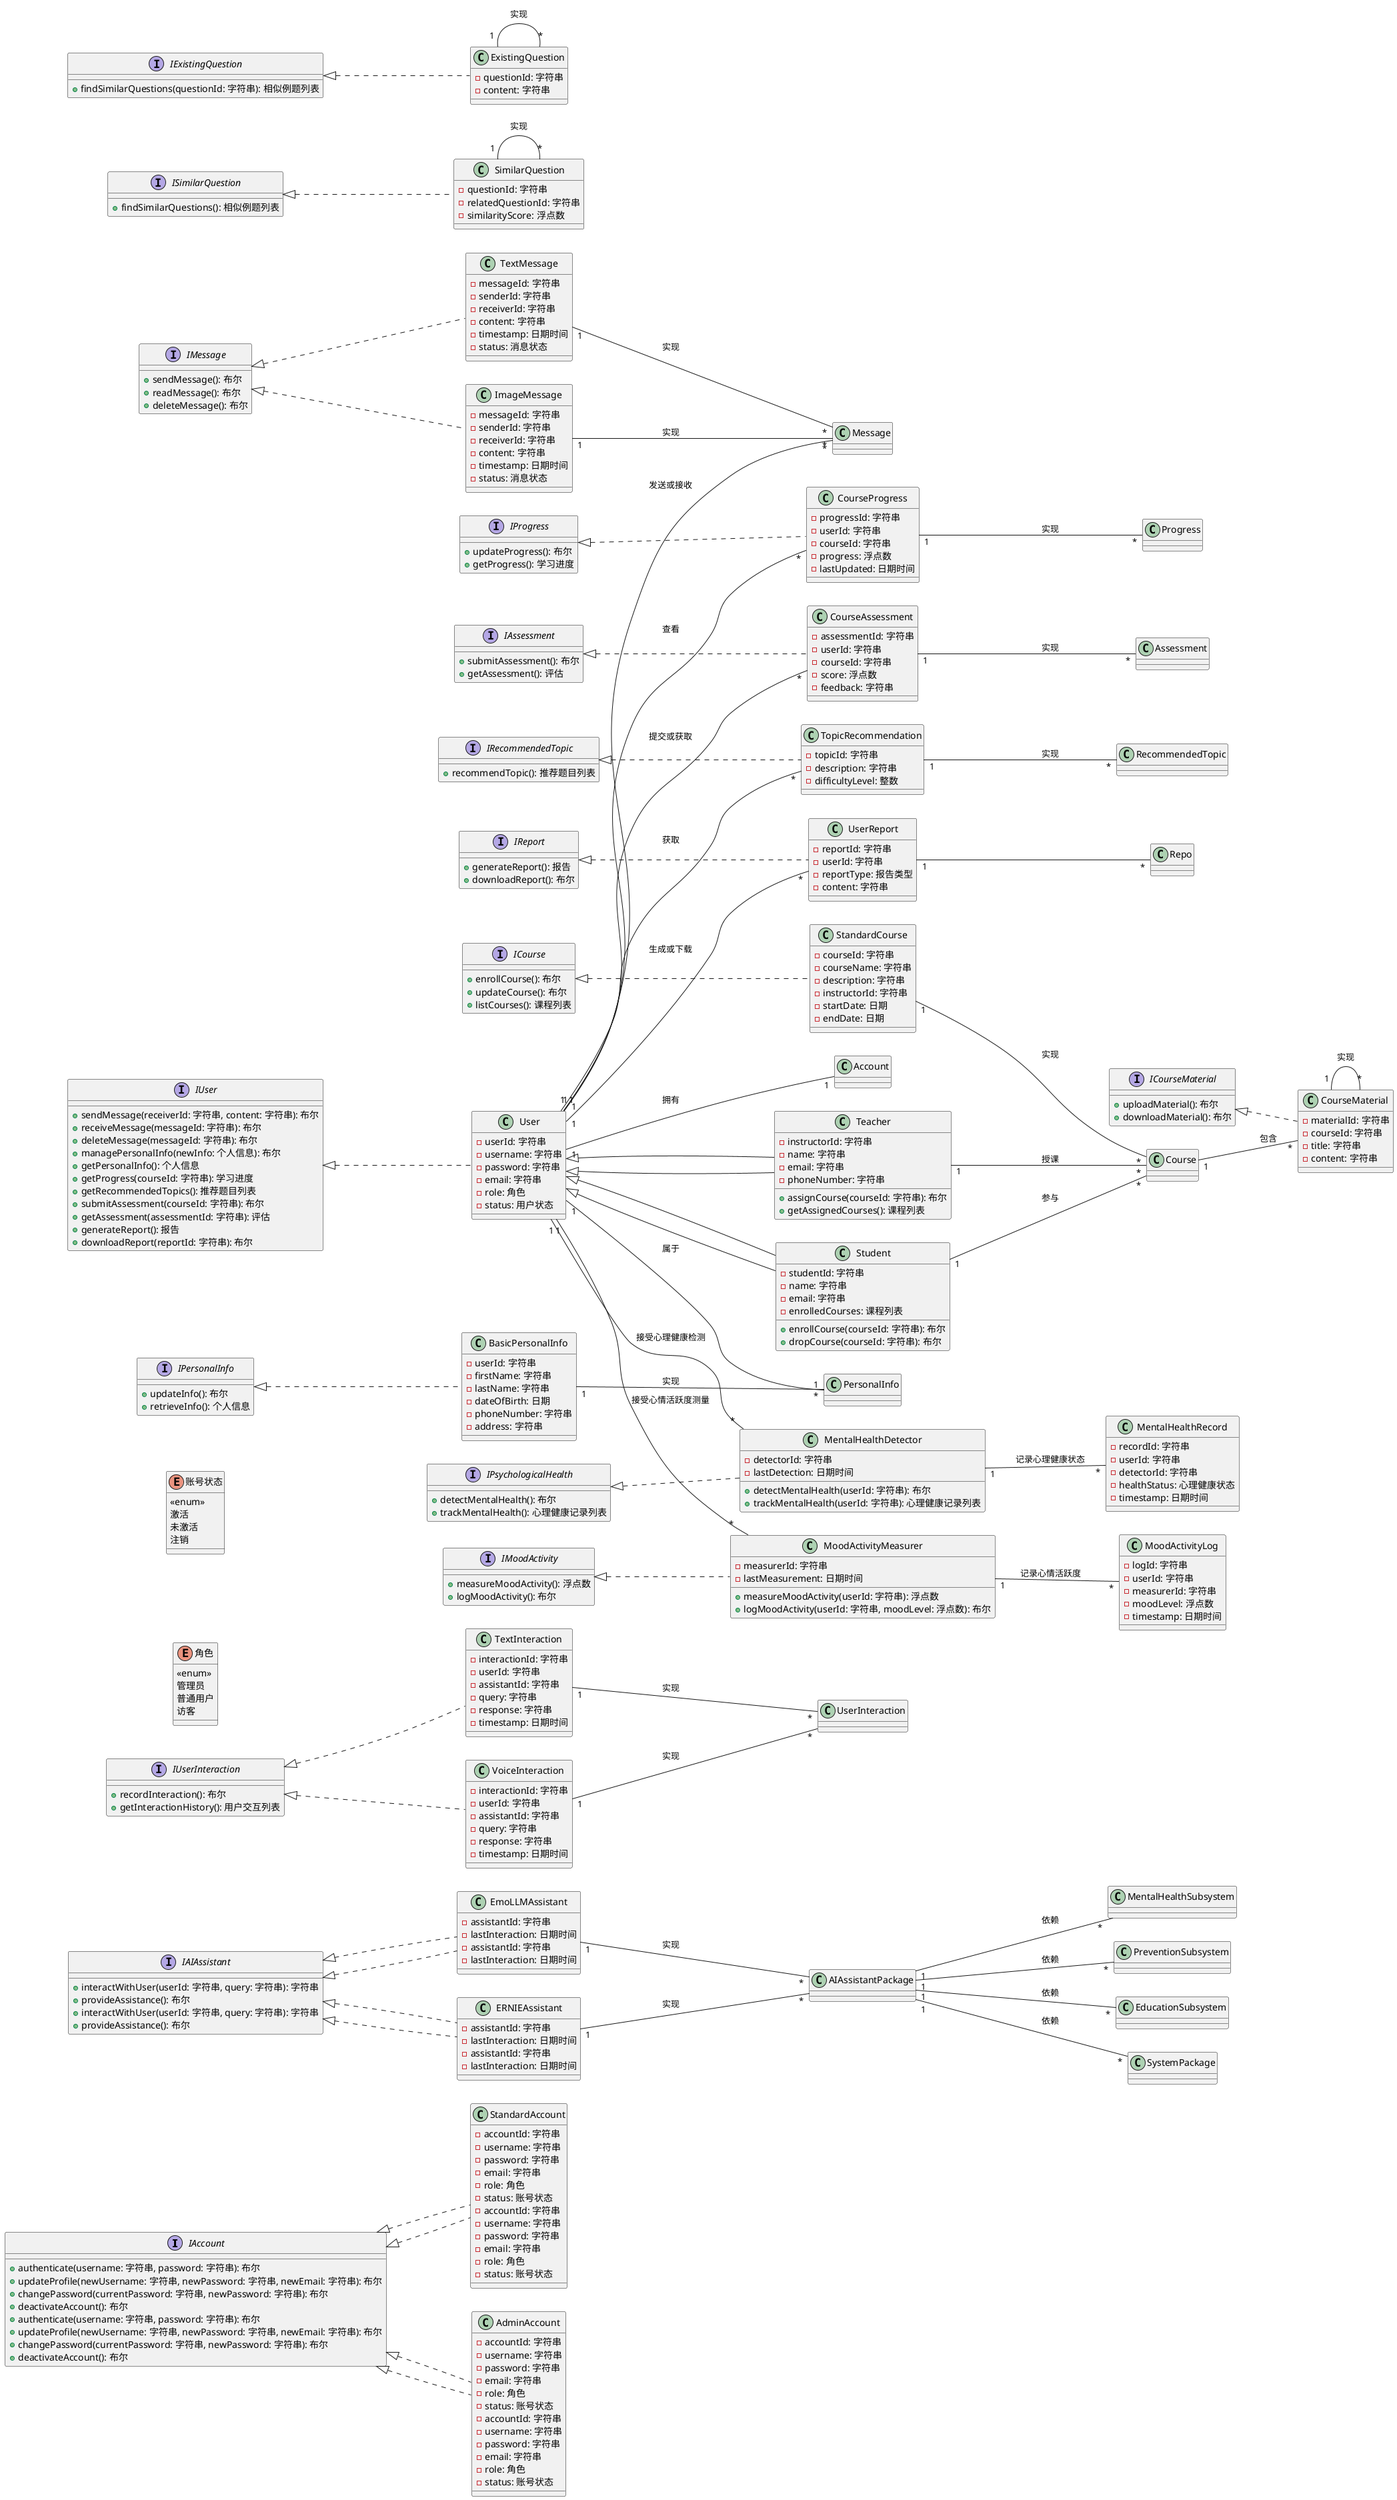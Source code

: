 @startuml
left to right direction

interface IAccount {
  +authenticate(username: 字符串, password: 字符串): 布尔
  +updateProfile(newUsername: 字符串, newPassword: 字符串, newEmail: 字符串): 布尔
  +changePassword(currentPassword: 字符串, newPassword: 字符串): 布尔
  +deactivateAccount(): 布尔
}

class StandardAccount implements IAccount {
  -accountId: 字符串
  -username: 字符串
  -password: 字符串
  -email: 字符串
  -role: 角色
  -status: 账号状态
}

class AdminAccount implements IAccount {
  -accountId: 字符串
  -username: 字符串
  -password: 字符串
  -email: 字符串
  -role: 角色
  -status: 账号状态
}

interface IAIAssistant {
  +interactWithUser(userId: 字符串, query: 字符串): 字符串
  +provideAssistance(): 布尔
}

class EmoLLMAssistant implements IAIAssistant {
  -assistantId: 字符串
  -lastInteraction: 日期时间
}

class ERNIEAssistant implements IAIAssistant {
  -assistantId: 字符串
  -lastInteraction: 日期时间
}

interface IUserInteraction {
  +recordInteraction(): 布尔
  +getInteractionHistory(): 用户交互列表
}

class TextInteraction implements IUserInteraction {
  -interactionId: 字符串
  -userId: 字符串
  -assistantId: 字符串
  -query: 字符串
  -response: 字符串
  -timestamp: 日期时间
}

class VoiceInteraction implements IUserInteraction {
  -interactionId: 字符串
  -userId: 字符串
  -assistantId: 字符串
  -query: 字符串
  -response: 字符串
  -timestamp: 日期时间
}

interface IAccount {
  +authenticate(username: 字符串, password: 字符串): 布尔
  +updateProfile(newUsername: 字符串, newPassword: 字符串, newEmail: 字符串): 布尔
  +changePassword(currentPassword: 字符串, newPassword: 字符串): 布尔
  +deactivateAccount(): 布尔
}

class StandardAccount implements IAccount {
  -accountId: 字符串
  -username: 字符串
  -password: 字符串
  -email: 字符串
  -role: 角色
  -status: 账号状态
}

class AdminAccount implements IAccount {
  -accountId: 字符串
  -username: 字符串
  -password: 字符串
  -email: 字符串
  -role: 角色
  -status: 账号状态
}

enum 角色 {
  <<enum>>
  管理员
  普通用户
  访客
}

enum 账号状态 {
  <<enum>>
  激活
  未激活
  注销
}

interface IAIAssistant {
  +interactWithUser(userId: 字符串, query: 字符串): 字符串
  +provideAssistance(): 布尔
}

class EmoLLMAssistant implements IAIAssistant {
  -assistantId: 字符串
  -lastInteraction: 日期时间
}

class ERNIEAssistant implements IAIAssistant {
  -assistantId: 字符串
  -lastInteraction: 日期时间
}

interface IMessage {
  +sendMessage(): 布尔
  +readMessage(): 布尔
  +deleteMessage(): 布尔
}

class TextMessage implements IMessage {
  -messageId: 字符串
  -senderId: 字符串
  -receiverId: 字符串
  -content: 字符串
  -timestamp: 日期时间
  -status: 消息状态
}

class ImageMessage implements IMessage {
  -messageId: 字符串
  -senderId: 字符串
  -receiverId: 字符串
  -content: 字符串
  -timestamp: 日期时间
  -status: 消息状态
}

interface IPersonalInfo {
  +updateInfo(): 布尔
  +retrieveInfo(): 个人信息
}

class BasicPersonalInfo implements IPersonalInfo {
  -userId: 字符串
  -firstName: 字符串
  -lastName: 字符串
  -dateOfBirth: 日期
  -phoneNumber: 字符串
  -address: 字符串
}

interface IProgress {
  +updateProgress(): 布尔
  +getProgress(): 学习进度
}

class CourseProgress implements IProgress {
  -progressId: 字符串
  -userId: 字符串
  -courseId: 字符串
  -progress: 浮点数
  -lastUpdated: 日期时间
}

interface ICourse {
  +enrollCourse(): 布尔
  +updateCourse(): 布尔
  +listCourses(): 课程列表
}

class StandardCourse implements ICourse {
  -courseId: 字符串
  -courseName: 字符串
  -description: 字符串
  -instructorId: 字符串
  -startDate: 日期
  -endDate: 日期
}

interface ICourseMaterial {
  +uploadMaterial(): 布尔
  +downloadMaterial(): 布尔
}

class CourseMaterial implements ICourseMaterial {
  -materialId: 字符串
  -courseId: 字符串
  -title: 字符串
  -content: 字符串
}

interface IAssessment {
  +submitAssessment(): 布尔
  +getAssessment(): 评估
}

class CourseAssessment implements IAssessment {
  -assessmentId: 字符串
  -userId: 字符串
  -courseId: 字符串
  -score: 浮点数
  -feedback: 字符串
}

interface IRecommendedTopic {
  +recommendTopic(): 推荐题目列表
}

class TopicRecommendation implements IRecommendedTopic {
  -topicId: 字符串
  -description: 字符串
  -difficultyLevel: 整数
}

interface ISimilarQuestion {
  +findSimilarQuestions(): 相似例题列表
}

class SimilarQuestion implements ISimilarQuestion {
  -questionId: 字符串
  -relatedQuestionId: 字符串
  -similarityScore: 浮点数
}

interface IExistingQuestion {
  +findSimilarQuestions(questionId: 字符串): 相似例题列表
}

class ExistingQuestion implements IExistingQuestion {
  -questionId: 字符串
  -content: 字符串
}

interface IReport {
  +generateReport(): 报告
  +downloadReport(): 布尔
}

class UserReport implements IReport {
  -reportId: 字符串
  -userId: 字符串
  -reportType: 报告类型
  -content: 字符串
}

interface IUser {
  +sendMessage(receiverId: 字符串, content: 字符串): 布尔
  +receiveMessage(messageId: 字符串): 布尔
  +deleteMessage(messageId: 字符串): 布尔
  +managePersonalInfo(newInfo: 个人信息): 布尔
  +getPersonalInfo(): 个人信息
  +getProgress(courseId: 字符串): 学习进度
  +getRecommendedTopics(): 推荐题目列表
  +submitAssessment(courseId: 字符串): 布尔
  +getAssessment(assessmentId: 字符串): 评估
  +generateReport(): 报告
  +downloadReport(reportId: 字符串): 布尔
}

class User implements IUser {
  -userId: 字符串
  -username: 字符串
  -password: 字符串
  -email: 字符串
  -role: 角色
  -status: 用户状态
}

class Teacher extends User {
  -instructorId: 字符串
  -name: 字符串
  -email: 字符串
  -phoneNumber: 字符串
  +assignCourse(courseId: 字符串): 布尔
  +getAssignedCourses(): 课程列表
}

class Student extends User {
  -studentId: 字符串
  -name: 字符串
  -email: 字符串
  -enrolledCourses: 课程列表
  +enrollCourse(courseId: 字符串): 布尔
  +dropCourse(courseId: 字符串): 布尔
}

' 继承关系
User <|-- Teacher
User <|-- Student


' 关联关系
Teacher "1" -- "*" Course : "授课"
Student "1" -- "*" Course : "参与"
Course "1" -- "*" CourseMaterial : "包含"
User "1" -- "1" Account : "拥有"
User "1" -- "*" Message : "发送或接收"
User "1" -- "1" PersonalInfo : "属于"
User "1" -- "*" CourseProgress : "查看"
User "1" -- "*" TopicRecommendation : "获取"
User "1" -- "*" CourseAssessment : "提交或获取"
User "1" -- "*" UserReport : "生成或下载"
AIAssistantPackage "1" -- "*" MentalHealthSubsystem : "依赖"
AIAssistantPackage "1" -- "*" PreventionSubsystem : "依赖"
AIAssistantPackage "1" -- "*" EducationSubsystem : "依赖"
AIAssistantPackage "1" -- "*" SystemPackage : "依赖"
EmoLLMAssistant "1" -- "*" AIAssistantPackage : "实现"
ERNIEAssistant "1" -- "*" AIAssistantPackage : "实现"
TextInteraction "1" -- "*" UserInteraction : "实现"
VoiceInteraction "1" -- "*" UserInteraction : "实现"
TextMessage "1" -- "*" Message : "实现"
ImageMessage "1" -- "*" Message : "实现"
BasicPersonalInfo "1" -- "*" PersonalInfo : "实现"
CourseProgress "1" -- "*" Progress : "实现"
StandardCourse "1" -- "*" Course : "实现"
CourseMaterial "1" -- "*" CourseMaterial : "实现"
CourseAssessment "1" -- "*" Assessment : "实现"
TopicRecommendation "1" -- "*" RecommendedTopic : "实现"
SimilarQuestion "1" -- "*" SimilarQuestion : "实现"
ExistingQuestion "1" -- "*" ExistingQuestion : "实现"
UserReport "1" -- "*" Repo

interface IPsychologicalHealth {
  +detectMentalHealth(): 布尔
  +trackMentalHealth(): 心理健康记录列表
}

class MentalHealthDetector implements IPsychologicalHealth {
  -detectorId: 字符串
  -lastDetection: 日期时间
  +detectMentalHealth(userId: 字符串): 布尔
  +trackMentalHealth(userId: 字符串): 心理健康记录列表
}

class MentalHealthRecord {
  -recordId: 字符串
  -userId: 字符串
  -detectorId: 字符串
  -healthStatus: 心理健康状态
  -timestamp: 日期时间
}

interface IMoodActivity {
  +measureMoodActivity(): 浮点数
  +logMoodActivity(): 布尔
}

class MoodActivityMeasurer implements IMoodActivity {
  -measurerId: 字符串
  -lastMeasurement: 日期时间
  +measureMoodActivity(userId: 字符串): 浮点数
  +logMoodActivity(userId: 字符串, moodLevel: 浮点数): 布尔
}

class MoodActivityLog {
  -logId: 字符串
  -userId: 字符串
  -measurerId: 字符串
  -moodLevel: 浮点数
  -timestamp: 日期时间
}

User "1" -- "*" MentalHealthDetector : "接受心理健康检测"
User "1" -- "*" MoodActivityMeasurer : "接受心情活跃度测量"
MentalHealthDetector "1" -- "*" MentalHealthRecord : "记录心理健康状态"
MoodActivityMeasurer "1" -- "*" MoodActivityLog : "记录心情活跃度"

@enduml